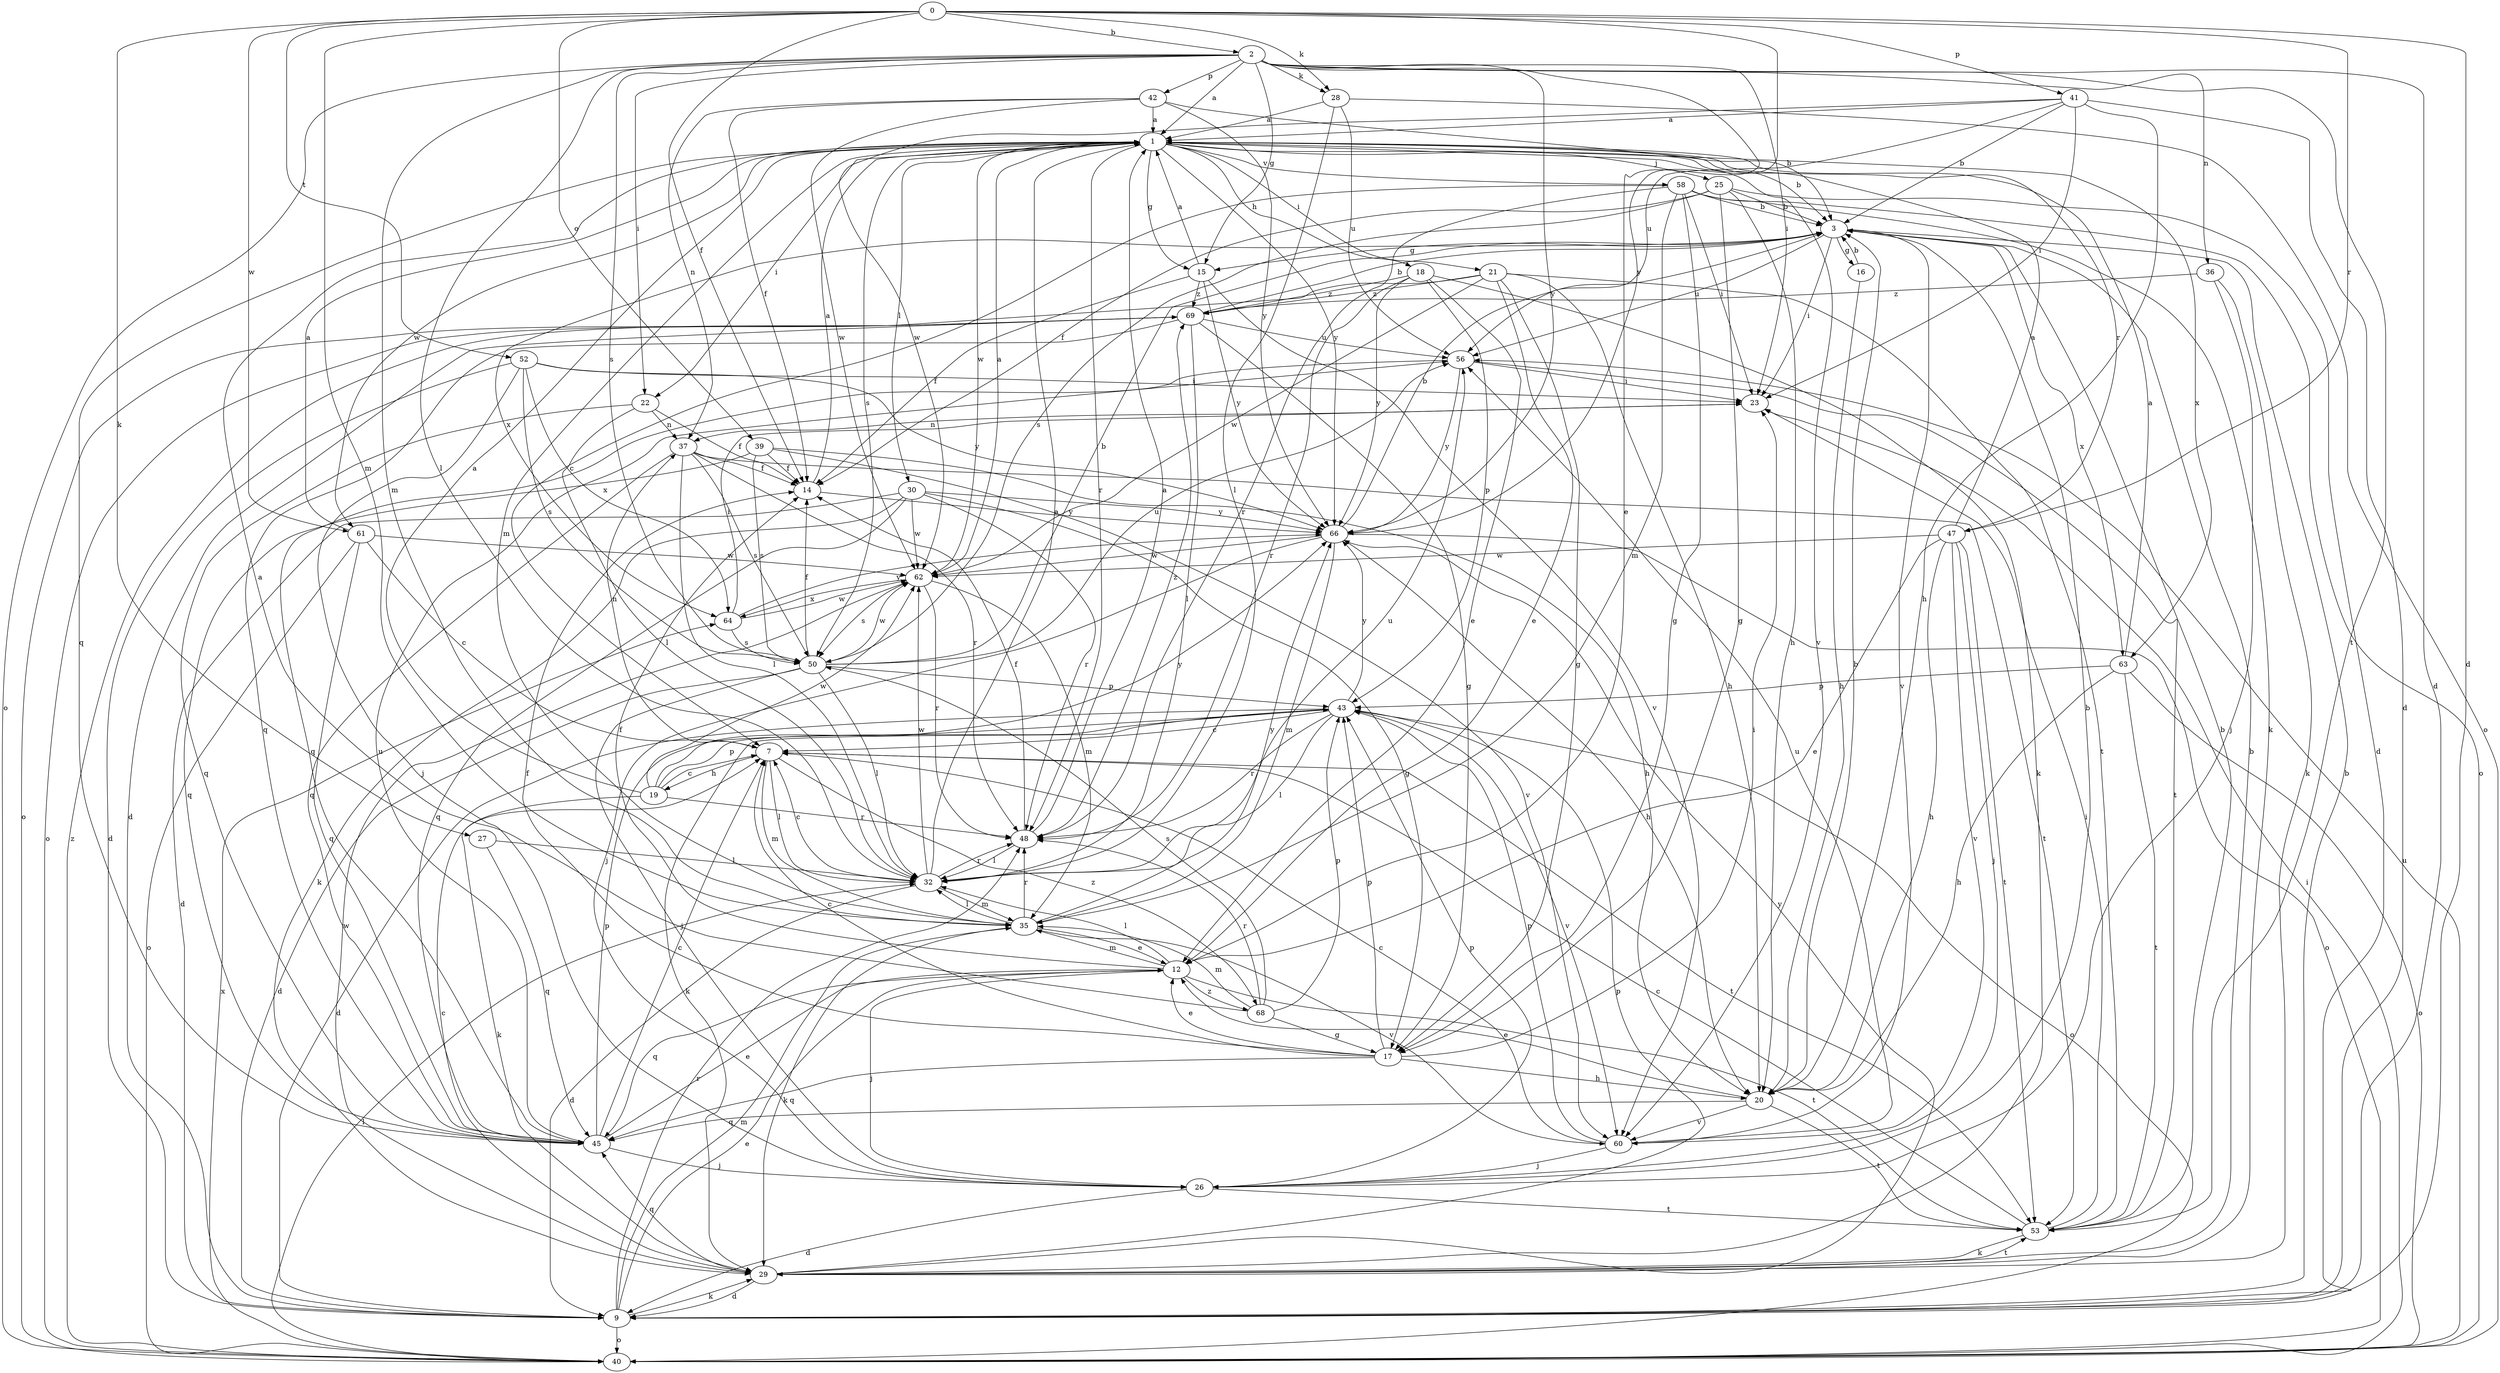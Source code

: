 strict digraph  {
0;
1;
2;
3;
7;
9;
12;
14;
15;
16;
17;
18;
19;
20;
21;
22;
23;
25;
26;
27;
28;
29;
30;
32;
35;
36;
37;
39;
40;
41;
42;
43;
45;
47;
48;
50;
52;
53;
56;
58;
60;
61;
62;
63;
64;
66;
68;
69;
0 -> 2  [label=b];
0 -> 9  [label=d];
0 -> 14  [label=f];
0 -> 27  [label=k];
0 -> 28  [label=k];
0 -> 35  [label=m];
0 -> 39  [label=o];
0 -> 41  [label=p];
0 -> 47  [label=r];
0 -> 52  [label=t];
0 -> 61  [label=w];
0 -> 66  [label=y];
1 -> 3  [label=b];
1 -> 15  [label=g];
1 -> 18  [label=h];
1 -> 21  [label=i];
1 -> 22  [label=i];
1 -> 25  [label=j];
1 -> 30  [label=l];
1 -> 35  [label=m];
1 -> 45  [label=q];
1 -> 47  [label=r];
1 -> 48  [label=r];
1 -> 50  [label=s];
1 -> 58  [label=v];
1 -> 60  [label=v];
1 -> 61  [label=w];
1 -> 62  [label=w];
1 -> 63  [label=x];
1 -> 66  [label=y];
2 -> 1  [label=a];
2 -> 9  [label=d];
2 -> 12  [label=e];
2 -> 15  [label=g];
2 -> 22  [label=i];
2 -> 23  [label=i];
2 -> 28  [label=k];
2 -> 32  [label=l];
2 -> 35  [label=m];
2 -> 36  [label=n];
2 -> 40  [label=o];
2 -> 42  [label=p];
2 -> 50  [label=s];
2 -> 53  [label=t];
2 -> 66  [label=y];
3 -> 15  [label=g];
3 -> 16  [label=g];
3 -> 23  [label=i];
3 -> 56  [label=u];
3 -> 60  [label=v];
3 -> 63  [label=x];
3 -> 64  [label=x];
7 -> 19  [label=h];
7 -> 32  [label=l];
7 -> 35  [label=m];
7 -> 37  [label=n];
7 -> 53  [label=t];
7 -> 68  [label=z];
9 -> 3  [label=b];
9 -> 12  [label=e];
9 -> 29  [label=k];
9 -> 35  [label=m];
9 -> 40  [label=o];
9 -> 48  [label=r];
12 -> 14  [label=f];
12 -> 26  [label=j];
12 -> 32  [label=l];
12 -> 35  [label=m];
12 -> 45  [label=q];
12 -> 53  [label=t];
12 -> 68  [label=z];
14 -> 1  [label=a];
14 -> 66  [label=y];
15 -> 1  [label=a];
15 -> 14  [label=f];
15 -> 60  [label=v];
15 -> 66  [label=y];
15 -> 69  [label=z];
16 -> 3  [label=b];
16 -> 20  [label=h];
17 -> 7  [label=c];
17 -> 12  [label=e];
17 -> 14  [label=f];
17 -> 20  [label=h];
17 -> 23  [label=i];
17 -> 43  [label=p];
17 -> 45  [label=q];
18 -> 12  [label=e];
18 -> 29  [label=k];
18 -> 43  [label=p];
18 -> 48  [label=r];
18 -> 66  [label=y];
18 -> 69  [label=z];
19 -> 1  [label=a];
19 -> 7  [label=c];
19 -> 29  [label=k];
19 -> 43  [label=p];
19 -> 48  [label=r];
19 -> 62  [label=w];
19 -> 66  [label=y];
20 -> 3  [label=b];
20 -> 12  [label=e];
20 -> 45  [label=q];
20 -> 53  [label=t];
20 -> 60  [label=v];
21 -> 12  [label=e];
21 -> 17  [label=g];
21 -> 20  [label=h];
21 -> 40  [label=o];
21 -> 53  [label=t];
21 -> 62  [label=w];
21 -> 69  [label=z];
22 -> 14  [label=f];
22 -> 32  [label=l];
22 -> 37  [label=n];
22 -> 45  [label=q];
23 -> 37  [label=n];
25 -> 3  [label=b];
25 -> 9  [label=d];
25 -> 14  [label=f];
25 -> 17  [label=g];
25 -> 20  [label=h];
25 -> 50  [label=s];
26 -> 3  [label=b];
26 -> 9  [label=d];
26 -> 43  [label=p];
26 -> 53  [label=t];
27 -> 32  [label=l];
27 -> 45  [label=q];
28 -> 1  [label=a];
28 -> 32  [label=l];
28 -> 40  [label=o];
28 -> 56  [label=u];
29 -> 3  [label=b];
29 -> 7  [label=c];
29 -> 9  [label=d];
29 -> 43  [label=p];
29 -> 45  [label=q];
29 -> 53  [label=t];
29 -> 62  [label=w];
29 -> 66  [label=y];
30 -> 9  [label=d];
30 -> 17  [label=g];
30 -> 29  [label=k];
30 -> 45  [label=q];
30 -> 48  [label=r];
30 -> 62  [label=w];
30 -> 66  [label=y];
32 -> 1  [label=a];
32 -> 7  [label=c];
32 -> 9  [label=d];
32 -> 35  [label=m];
32 -> 48  [label=r];
32 -> 56  [label=u];
32 -> 62  [label=w];
35 -> 12  [label=e];
35 -> 29  [label=k];
35 -> 32  [label=l];
35 -> 48  [label=r];
35 -> 60  [label=v];
35 -> 66  [label=y];
36 -> 26  [label=j];
36 -> 29  [label=k];
36 -> 69  [label=z];
37 -> 14  [label=f];
37 -> 32  [label=l];
37 -> 45  [label=q];
37 -> 48  [label=r];
37 -> 50  [label=s];
37 -> 53  [label=t];
39 -> 14  [label=f];
39 -> 20  [label=h];
39 -> 45  [label=q];
39 -> 50  [label=s];
39 -> 60  [label=v];
40 -> 23  [label=i];
40 -> 32  [label=l];
40 -> 56  [label=u];
40 -> 64  [label=x];
40 -> 69  [label=z];
41 -> 1  [label=a];
41 -> 3  [label=b];
41 -> 9  [label=d];
41 -> 20  [label=h];
41 -> 23  [label=i];
41 -> 56  [label=u];
41 -> 62  [label=w];
42 -> 1  [label=a];
42 -> 3  [label=b];
42 -> 14  [label=f];
42 -> 37  [label=n];
42 -> 62  [label=w];
42 -> 66  [label=y];
43 -> 7  [label=c];
43 -> 9  [label=d];
43 -> 29  [label=k];
43 -> 32  [label=l];
43 -> 40  [label=o];
43 -> 48  [label=r];
43 -> 60  [label=v];
43 -> 66  [label=y];
45 -> 7  [label=c];
45 -> 12  [label=e];
45 -> 26  [label=j];
45 -> 43  [label=p];
45 -> 56  [label=u];
47 -> 1  [label=a];
47 -> 12  [label=e];
47 -> 20  [label=h];
47 -> 26  [label=j];
47 -> 53  [label=t];
47 -> 60  [label=v];
47 -> 62  [label=w];
48 -> 1  [label=a];
48 -> 14  [label=f];
48 -> 32  [label=l];
48 -> 69  [label=z];
50 -> 3  [label=b];
50 -> 9  [label=d];
50 -> 14  [label=f];
50 -> 26  [label=j];
50 -> 32  [label=l];
50 -> 43  [label=p];
50 -> 56  [label=u];
50 -> 62  [label=w];
52 -> 9  [label=d];
52 -> 23  [label=i];
52 -> 26  [label=j];
52 -> 50  [label=s];
52 -> 64  [label=x];
52 -> 66  [label=y];
53 -> 3  [label=b];
53 -> 7  [label=c];
53 -> 23  [label=i];
53 -> 29  [label=k];
56 -> 23  [label=i];
56 -> 45  [label=q];
56 -> 53  [label=t];
56 -> 66  [label=y];
58 -> 3  [label=b];
58 -> 7  [label=c];
58 -> 17  [label=g];
58 -> 23  [label=i];
58 -> 29  [label=k];
58 -> 35  [label=m];
58 -> 40  [label=o];
58 -> 48  [label=r];
60 -> 7  [label=c];
60 -> 26  [label=j];
60 -> 43  [label=p];
60 -> 56  [label=u];
61 -> 1  [label=a];
61 -> 7  [label=c];
61 -> 40  [label=o];
61 -> 45  [label=q];
61 -> 62  [label=w];
62 -> 1  [label=a];
62 -> 35  [label=m];
62 -> 48  [label=r];
62 -> 50  [label=s];
62 -> 64  [label=x];
63 -> 1  [label=a];
63 -> 20  [label=h];
63 -> 40  [label=o];
63 -> 43  [label=p];
63 -> 53  [label=t];
64 -> 23  [label=i];
64 -> 50  [label=s];
64 -> 62  [label=w];
64 -> 66  [label=y];
66 -> 3  [label=b];
66 -> 20  [label=h];
66 -> 26  [label=j];
66 -> 35  [label=m];
66 -> 40  [label=o];
66 -> 62  [label=w];
68 -> 1  [label=a];
68 -> 17  [label=g];
68 -> 35  [label=m];
68 -> 43  [label=p];
68 -> 48  [label=r];
68 -> 50  [label=s];
69 -> 3  [label=b];
69 -> 9  [label=d];
69 -> 17  [label=g];
69 -> 32  [label=l];
69 -> 40  [label=o];
69 -> 45  [label=q];
69 -> 56  [label=u];
}
